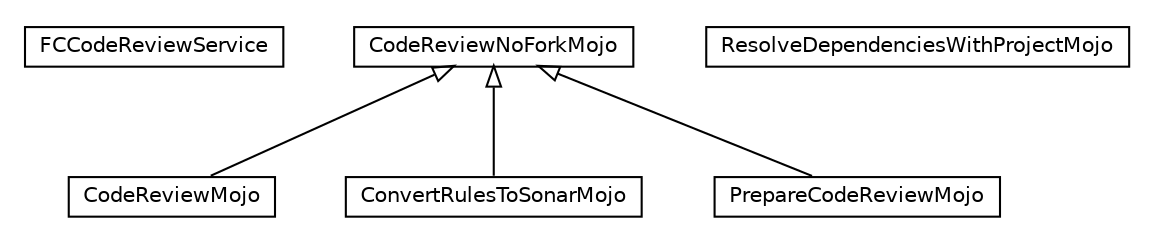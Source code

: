 #!/usr/local/bin/dot
#
# Class diagram 
# Generated by UMLGraph version R5_6-24-gf6e263 (http://www.umlgraph.org/)
#

digraph G {
	edge [fontname="Helvetica",fontsize=10,labelfontname="Helvetica",labelfontsize=10];
	node [fontname="Helvetica",fontsize=10,shape=plaintext];
	nodesep=0.25;
	ranksep=0.5;
	// fr.fastconnect.factory.tibco.bw.codereview.FCCodeReviewService
	c0 [label=<<table title="fr.fastconnect.factory.tibco.bw.codereview.FCCodeReviewService" border="0" cellborder="1" cellspacing="0" cellpadding="2" port="p" href="./FCCodeReviewService.html">
		<tr><td><table border="0" cellspacing="0" cellpadding="1">
<tr><td align="center" balign="center"> FCCodeReviewService </td></tr>
		</table></td></tr>
		</table>>, URL="./FCCodeReviewService.html", fontname="Helvetica", fontcolor="black", fontsize=10.0];
	// fr.fastconnect.factory.tibco.bw.codereview.CodeReviewMojo
	c1 [label=<<table title="fr.fastconnect.factory.tibco.bw.codereview.CodeReviewMojo" border="0" cellborder="1" cellspacing="0" cellpadding="2" port="p" href="./CodeReviewMojo.html">
		<tr><td><table border="0" cellspacing="0" cellpadding="1">
<tr><td align="center" balign="center"> CodeReviewMojo </td></tr>
		</table></td></tr>
		</table>>, URL="./CodeReviewMojo.html", fontname="Helvetica", fontcolor="black", fontsize=10.0];
	// fr.fastconnect.factory.tibco.bw.codereview.ConvertRulesToSonarMojo
	c2 [label=<<table title="fr.fastconnect.factory.tibco.bw.codereview.ConvertRulesToSonarMojo" border="0" cellborder="1" cellspacing="0" cellpadding="2" port="p" href="./ConvertRulesToSonarMojo.html">
		<tr><td><table border="0" cellspacing="0" cellpadding="1">
<tr><td align="center" balign="center"> ConvertRulesToSonarMojo </td></tr>
		</table></td></tr>
		</table>>, URL="./ConvertRulesToSonarMojo.html", fontname="Helvetica", fontcolor="black", fontsize=10.0];
	// fr.fastconnect.factory.tibco.bw.codereview.CodeReviewNoForkMojo
	c3 [label=<<table title="fr.fastconnect.factory.tibco.bw.codereview.CodeReviewNoForkMojo" border="0" cellborder="1" cellspacing="0" cellpadding="2" port="p" href="./CodeReviewNoForkMojo.html">
		<tr><td><table border="0" cellspacing="0" cellpadding="1">
<tr><td align="center" balign="center"> CodeReviewNoForkMojo </td></tr>
		</table></td></tr>
		</table>>, URL="./CodeReviewNoForkMojo.html", fontname="Helvetica", fontcolor="black", fontsize=10.0];
	// fr.fastconnect.factory.tibco.bw.codereview.PrepareCodeReviewMojo
	c4 [label=<<table title="fr.fastconnect.factory.tibco.bw.codereview.PrepareCodeReviewMojo" border="0" cellborder="1" cellspacing="0" cellpadding="2" port="p" href="./PrepareCodeReviewMojo.html">
		<tr><td><table border="0" cellspacing="0" cellpadding="1">
<tr><td align="center" balign="center"> PrepareCodeReviewMojo </td></tr>
		</table></td></tr>
		</table>>, URL="./PrepareCodeReviewMojo.html", fontname="Helvetica", fontcolor="black", fontsize=10.0];
	// fr.fastconnect.factory.tibco.bw.codereview.PrepareCodeReviewMojo.ResolveDependenciesWithProjectMojo
	c5 [label=<<table title="fr.fastconnect.factory.tibco.bw.codereview.PrepareCodeReviewMojo.ResolveDependenciesWithProjectMojo" border="0" cellborder="1" cellspacing="0" cellpadding="2" port="p" href="./PrepareCodeReviewMojo.ResolveDependenciesWithProjectMojo.html">
		<tr><td><table border="0" cellspacing="0" cellpadding="1">
<tr><td align="center" balign="center"> ResolveDependenciesWithProjectMojo </td></tr>
		</table></td></tr>
		</table>>, URL="./PrepareCodeReviewMojo.ResolveDependenciesWithProjectMojo.html", fontname="Helvetica", fontcolor="black", fontsize=10.0];
	//fr.fastconnect.factory.tibco.bw.codereview.CodeReviewMojo extends fr.fastconnect.factory.tibco.bw.codereview.CodeReviewNoForkMojo
	c3:p -> c1:p [dir=back,arrowtail=empty];
	//fr.fastconnect.factory.tibco.bw.codereview.ConvertRulesToSonarMojo extends fr.fastconnect.factory.tibco.bw.codereview.CodeReviewNoForkMojo
	c3:p -> c2:p [dir=back,arrowtail=empty];
	//fr.fastconnect.factory.tibco.bw.codereview.PrepareCodeReviewMojo extends fr.fastconnect.factory.tibco.bw.codereview.CodeReviewNoForkMojo
	c3:p -> c4:p [dir=back,arrowtail=empty];
}


